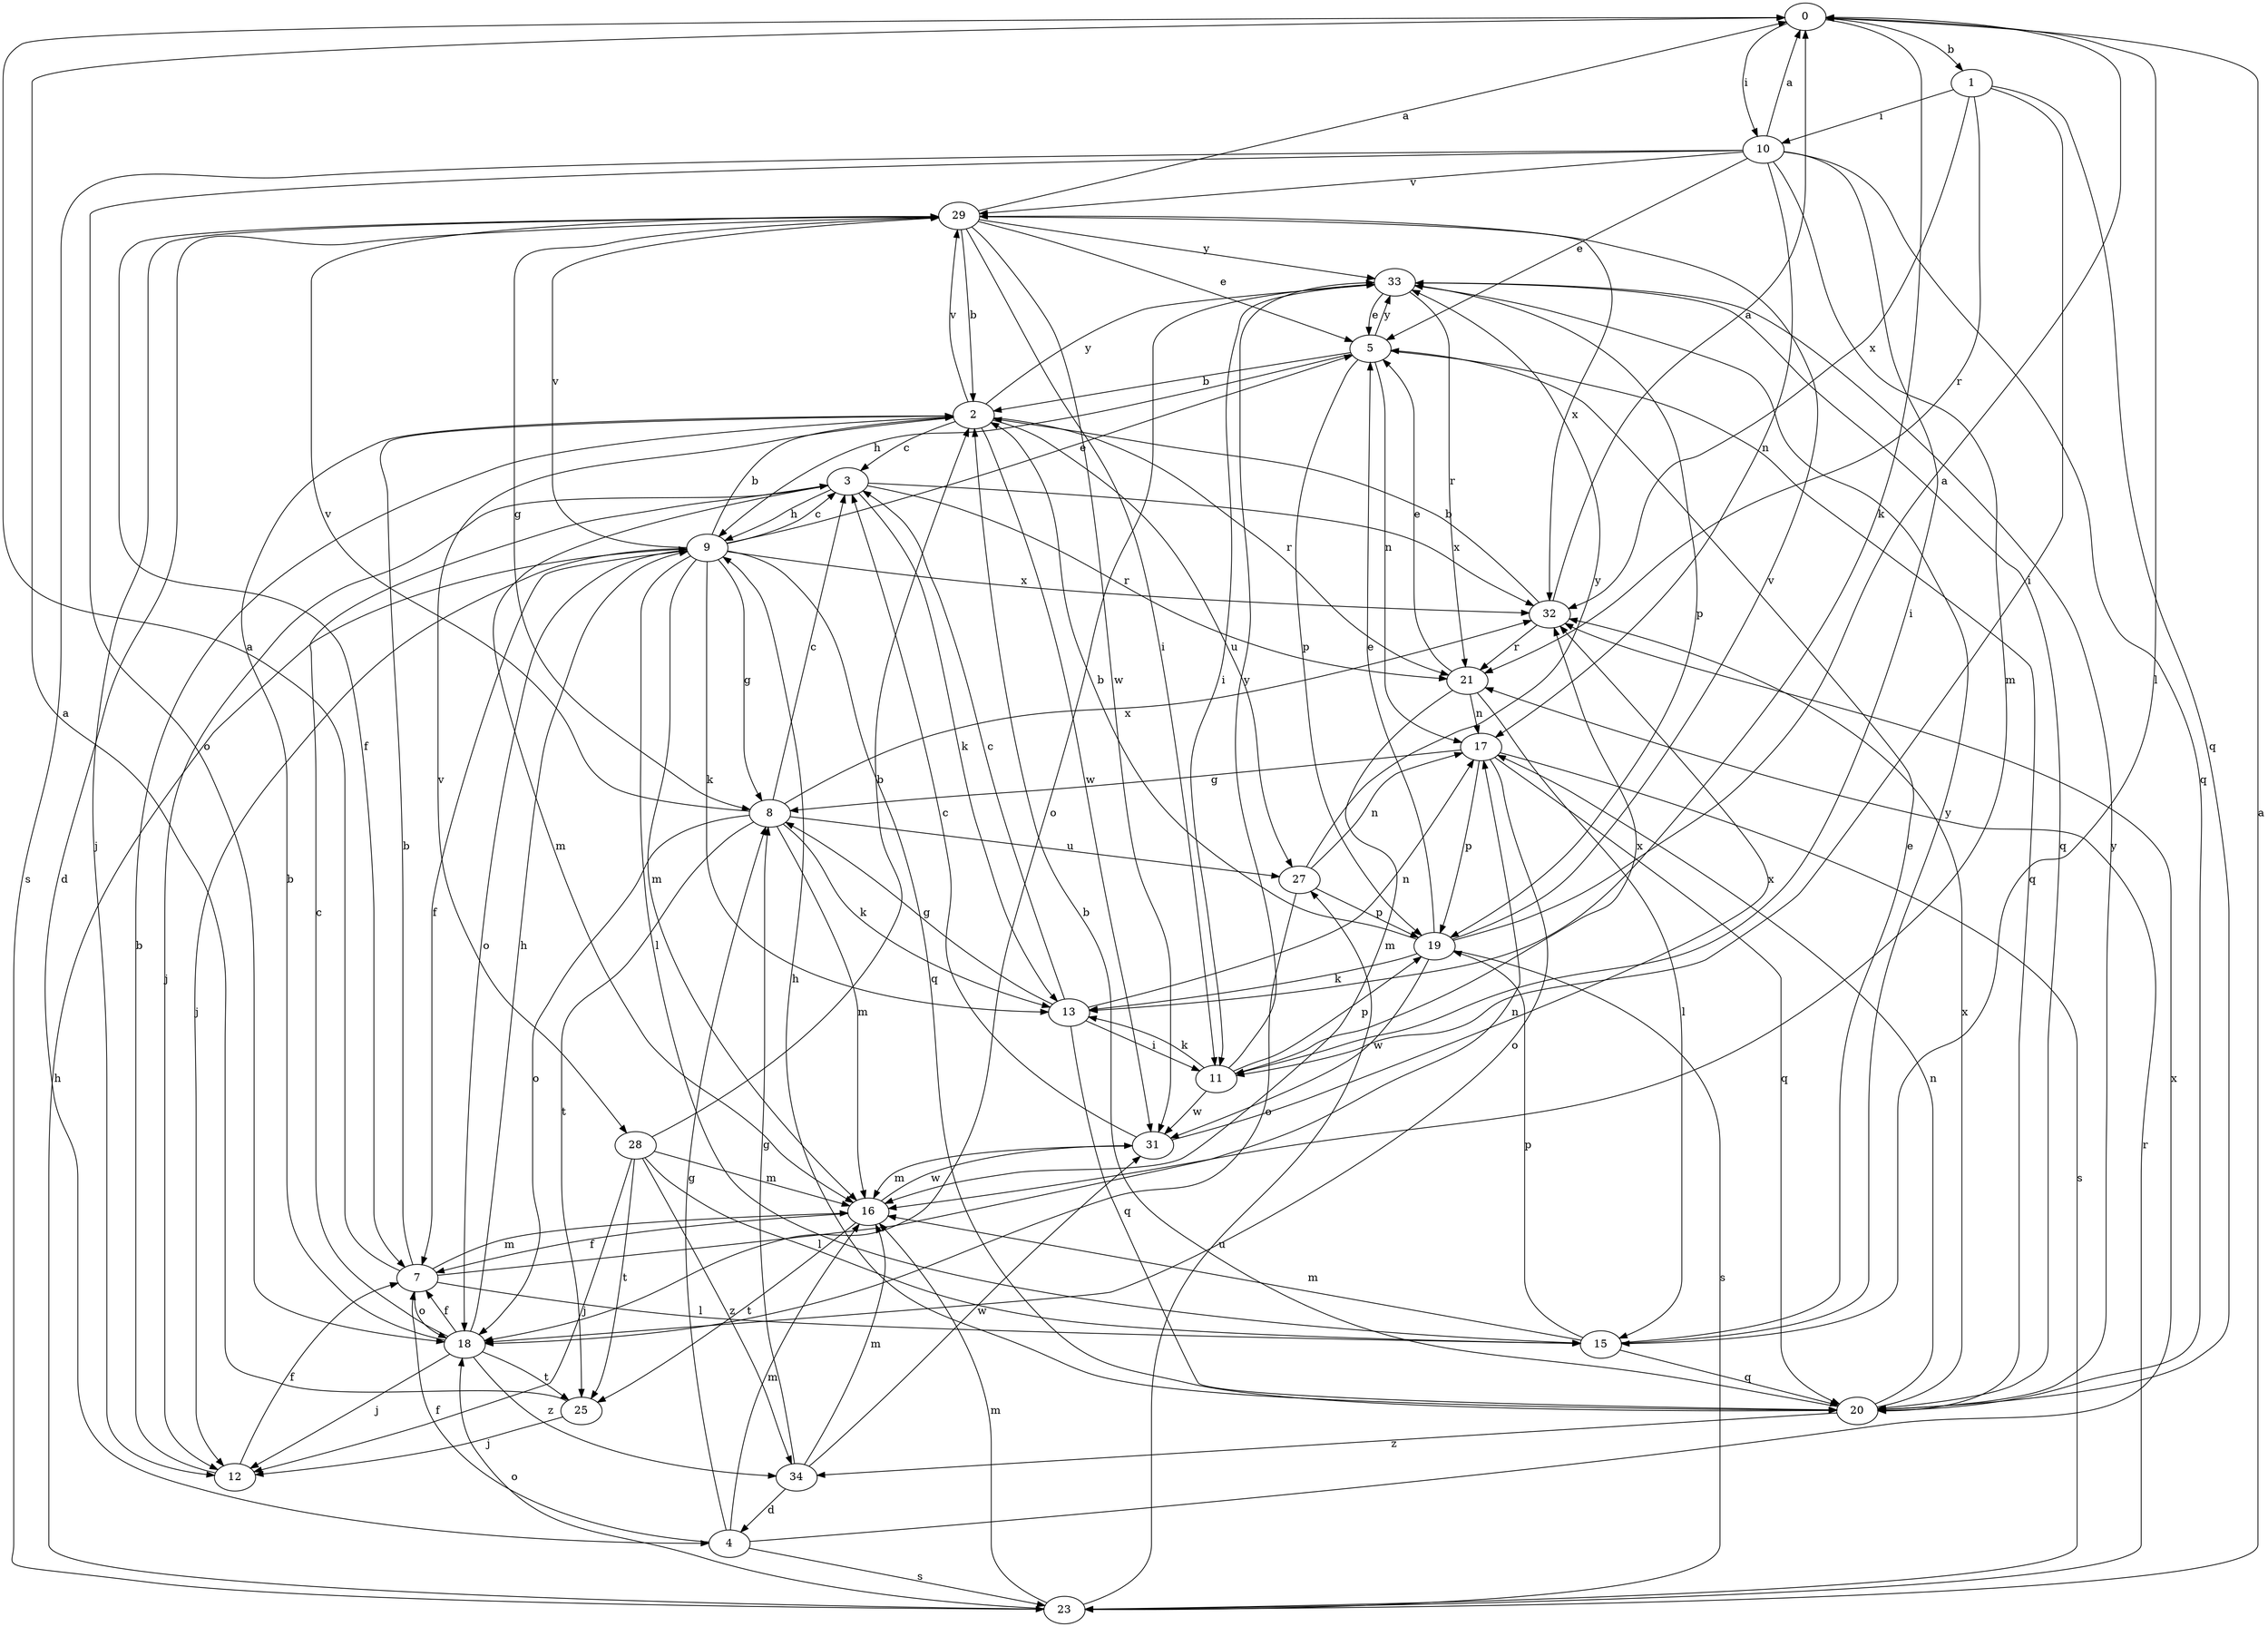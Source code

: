 strict digraph  {
0;
1;
2;
3;
4;
5;
7;
8;
9;
10;
11;
12;
13;
15;
16;
17;
18;
19;
20;
21;
23;
25;
27;
28;
29;
31;
32;
33;
34;
0 -> 1  [label=b];
0 -> 10  [label=i];
0 -> 13  [label=k];
0 -> 15  [label=l];
1 -> 10  [label=i];
1 -> 11  [label=i];
1 -> 20  [label=q];
1 -> 21  [label=r];
1 -> 32  [label=x];
2 -> 3  [label=c];
2 -> 21  [label=r];
2 -> 27  [label=u];
2 -> 28  [label=v];
2 -> 29  [label=v];
2 -> 31  [label=w];
2 -> 33  [label=y];
3 -> 9  [label=h];
3 -> 12  [label=j];
3 -> 13  [label=k];
3 -> 16  [label=m];
3 -> 21  [label=r];
3 -> 32  [label=x];
4 -> 7  [label=f];
4 -> 8  [label=g];
4 -> 16  [label=m];
4 -> 23  [label=s];
4 -> 32  [label=x];
5 -> 2  [label=b];
5 -> 9  [label=h];
5 -> 17  [label=n];
5 -> 19  [label=p];
5 -> 20  [label=q];
5 -> 33  [label=y];
7 -> 0  [label=a];
7 -> 2  [label=b];
7 -> 15  [label=l];
7 -> 16  [label=m];
7 -> 17  [label=n];
7 -> 18  [label=o];
8 -> 3  [label=c];
8 -> 13  [label=k];
8 -> 16  [label=m];
8 -> 18  [label=o];
8 -> 25  [label=t];
8 -> 27  [label=u];
8 -> 29  [label=v];
8 -> 32  [label=x];
9 -> 2  [label=b];
9 -> 3  [label=c];
9 -> 5  [label=e];
9 -> 7  [label=f];
9 -> 8  [label=g];
9 -> 12  [label=j];
9 -> 13  [label=k];
9 -> 15  [label=l];
9 -> 16  [label=m];
9 -> 18  [label=o];
9 -> 20  [label=q];
9 -> 29  [label=v];
9 -> 32  [label=x];
10 -> 0  [label=a];
10 -> 5  [label=e];
10 -> 11  [label=i];
10 -> 16  [label=m];
10 -> 17  [label=n];
10 -> 18  [label=o];
10 -> 20  [label=q];
10 -> 23  [label=s];
10 -> 29  [label=v];
11 -> 13  [label=k];
11 -> 19  [label=p];
11 -> 31  [label=w];
11 -> 32  [label=x];
11 -> 33  [label=y];
12 -> 2  [label=b];
12 -> 7  [label=f];
13 -> 3  [label=c];
13 -> 8  [label=g];
13 -> 11  [label=i];
13 -> 17  [label=n];
13 -> 20  [label=q];
15 -> 5  [label=e];
15 -> 16  [label=m];
15 -> 19  [label=p];
15 -> 20  [label=q];
15 -> 33  [label=y];
16 -> 7  [label=f];
16 -> 25  [label=t];
16 -> 31  [label=w];
17 -> 8  [label=g];
17 -> 18  [label=o];
17 -> 19  [label=p];
17 -> 20  [label=q];
17 -> 23  [label=s];
18 -> 2  [label=b];
18 -> 3  [label=c];
18 -> 7  [label=f];
18 -> 9  [label=h];
18 -> 12  [label=j];
18 -> 25  [label=t];
18 -> 34  [label=z];
19 -> 0  [label=a];
19 -> 2  [label=b];
19 -> 5  [label=e];
19 -> 13  [label=k];
19 -> 23  [label=s];
19 -> 29  [label=v];
19 -> 31  [label=w];
20 -> 2  [label=b];
20 -> 9  [label=h];
20 -> 17  [label=n];
20 -> 32  [label=x];
20 -> 33  [label=y];
20 -> 34  [label=z];
21 -> 5  [label=e];
21 -> 15  [label=l];
21 -> 16  [label=m];
21 -> 17  [label=n];
23 -> 0  [label=a];
23 -> 9  [label=h];
23 -> 16  [label=m];
23 -> 18  [label=o];
23 -> 21  [label=r];
23 -> 27  [label=u];
25 -> 0  [label=a];
25 -> 12  [label=j];
27 -> 17  [label=n];
27 -> 18  [label=o];
27 -> 19  [label=p];
27 -> 33  [label=y];
28 -> 2  [label=b];
28 -> 12  [label=j];
28 -> 15  [label=l];
28 -> 16  [label=m];
28 -> 25  [label=t];
28 -> 34  [label=z];
29 -> 0  [label=a];
29 -> 2  [label=b];
29 -> 4  [label=d];
29 -> 5  [label=e];
29 -> 7  [label=f];
29 -> 8  [label=g];
29 -> 11  [label=i];
29 -> 12  [label=j];
29 -> 31  [label=w];
29 -> 32  [label=x];
29 -> 33  [label=y];
31 -> 3  [label=c];
31 -> 16  [label=m];
31 -> 32  [label=x];
32 -> 0  [label=a];
32 -> 2  [label=b];
32 -> 21  [label=r];
33 -> 5  [label=e];
33 -> 11  [label=i];
33 -> 18  [label=o];
33 -> 19  [label=p];
33 -> 20  [label=q];
33 -> 21  [label=r];
34 -> 4  [label=d];
34 -> 8  [label=g];
34 -> 16  [label=m];
34 -> 31  [label=w];
}
